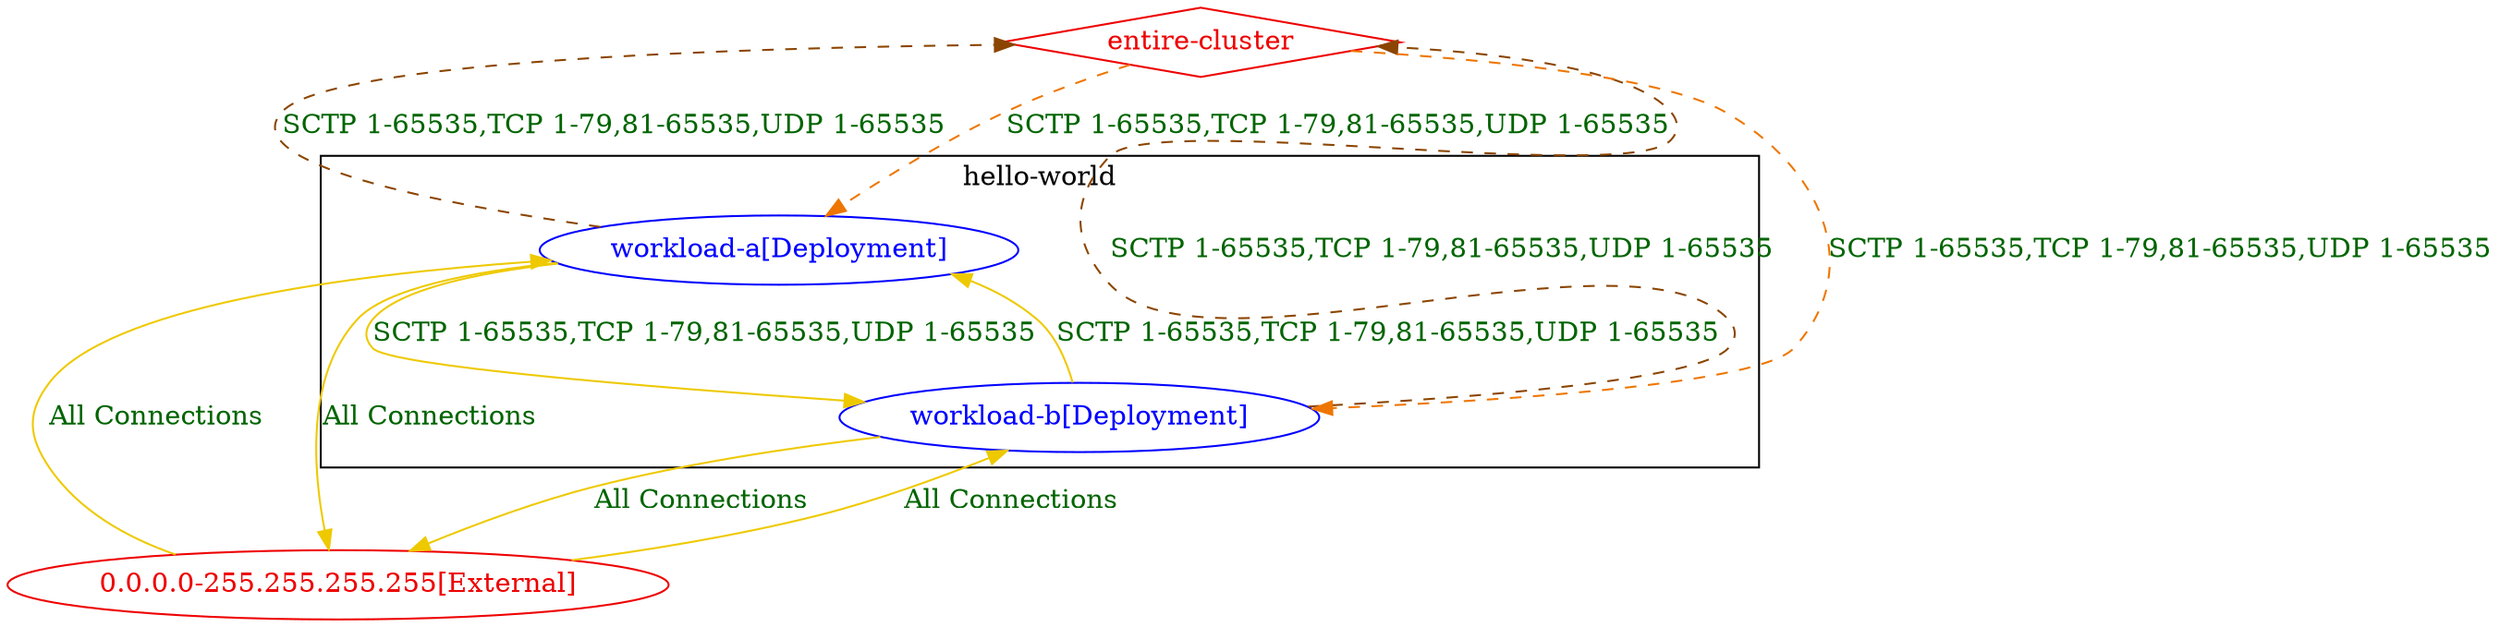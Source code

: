 digraph {
	subgraph "cluster_hello_world" {
		color="black"
		fontcolor="black"
		"hello-world/workload-a[Deployment]" [label="workload-a[Deployment]" color="blue" fontcolor="blue"]
		"hello-world/workload-b[Deployment]" [label="workload-b[Deployment]" color="blue" fontcolor="blue"]
		label="hello-world"
	}
	"0.0.0.0-255.255.255.255[External]" [label="0.0.0.0-255.255.255.255[External]" color="red2" fontcolor="red2"]
	"entire-cluster" [label="entire-cluster" color="red2" fontcolor="red2" shape=diamond]
	"0.0.0.0-255.255.255.255[External]" -> "hello-world/workload-a[Deployment]" [label="All Connections" color="gold2" fontcolor="darkgreen" weight=0.5]
	"0.0.0.0-255.255.255.255[External]" -> "hello-world/workload-b[Deployment]" [label="All Connections" color="gold2" fontcolor="darkgreen" weight=0.5]
	"entire-cluster" -> "hello-world/workload-a[Deployment]" [label="SCTP 1-65535,TCP 1-79,81-65535,UDP 1-65535" color="darkorange2" fontcolor="darkgreen" weight=1 style=dashed]
	"entire-cluster" -> "hello-world/workload-b[Deployment]" [label="SCTP 1-65535,TCP 1-79,81-65535,UDP 1-65535" color="darkorange2" fontcolor="darkgreen" weight=1 style=dashed]
	"hello-world/workload-a[Deployment]" -> "0.0.0.0-255.255.255.255[External]" [label="All Connections" color="gold2" fontcolor="darkgreen" weight=1]
	"hello-world/workload-a[Deployment]" -> "entire-cluster" [label="SCTP 1-65535,TCP 1-79,81-65535,UDP 1-65535" color="darkorange4" fontcolor="darkgreen" weight=0.5 style=dashed]
	"hello-world/workload-a[Deployment]" -> "hello-world/workload-b[Deployment]" [label="SCTP 1-65535,TCP 1-79,81-65535,UDP 1-65535" color="gold2" fontcolor="darkgreen" weight=0.5]
	"hello-world/workload-b[Deployment]" -> "0.0.0.0-255.255.255.255[External]" [label="All Connections" color="gold2" fontcolor="darkgreen" weight=1]
	"hello-world/workload-b[Deployment]" -> "entire-cluster" [label="SCTP 1-65535,TCP 1-79,81-65535,UDP 1-65535" color="darkorange4" fontcolor="darkgreen" weight=0.5 style=dashed]
	"hello-world/workload-b[Deployment]" -> "hello-world/workload-a[Deployment]" [label="SCTP 1-65535,TCP 1-79,81-65535,UDP 1-65535" color="gold2" fontcolor="darkgreen" weight=1]
}